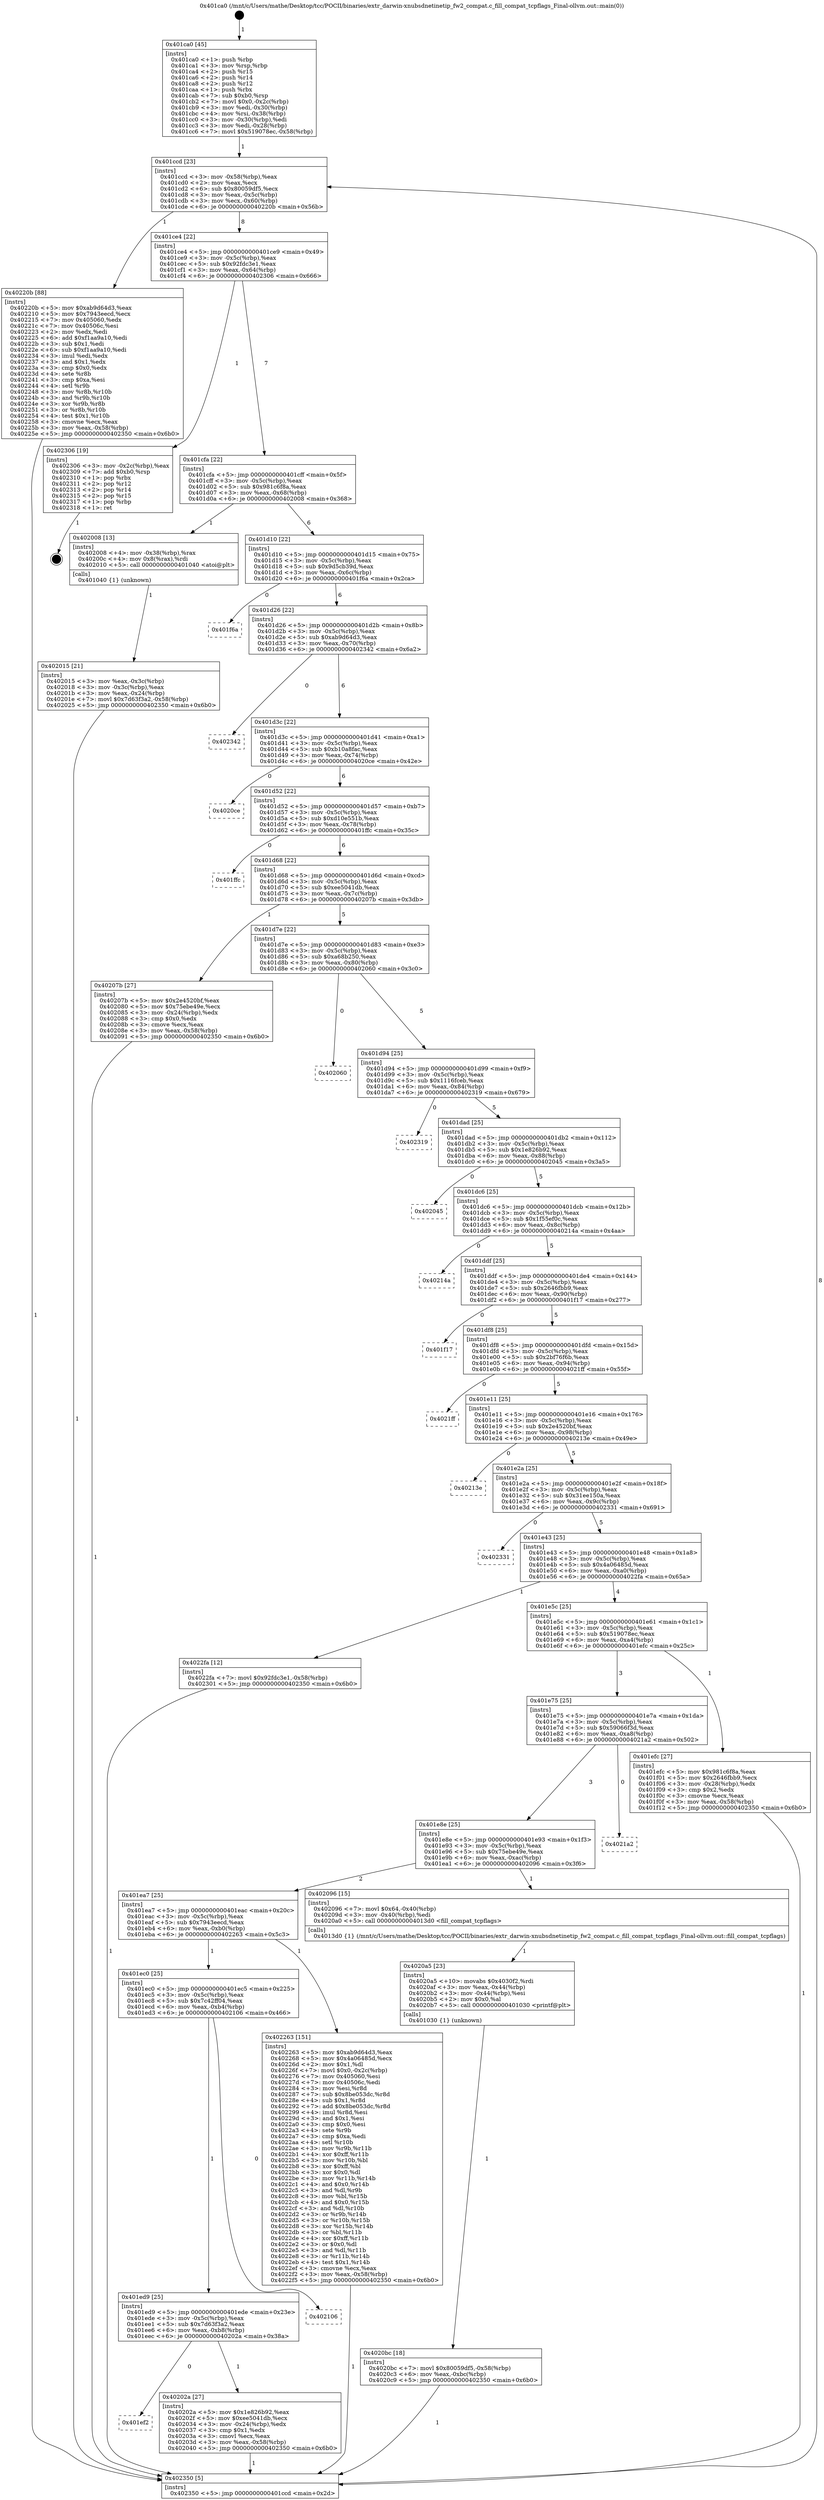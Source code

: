 digraph "0x401ca0" {
  label = "0x401ca0 (/mnt/c/Users/mathe/Desktop/tcc/POCII/binaries/extr_darwin-xnubsdnetinetip_fw2_compat.c_fill_compat_tcpflags_Final-ollvm.out::main(0))"
  labelloc = "t"
  node[shape=record]

  Entry [label="",width=0.3,height=0.3,shape=circle,fillcolor=black,style=filled]
  "0x401ccd" [label="{
     0x401ccd [23]\l
     | [instrs]\l
     &nbsp;&nbsp;0x401ccd \<+3\>: mov -0x58(%rbp),%eax\l
     &nbsp;&nbsp;0x401cd0 \<+2\>: mov %eax,%ecx\l
     &nbsp;&nbsp;0x401cd2 \<+6\>: sub $0x80059df5,%ecx\l
     &nbsp;&nbsp;0x401cd8 \<+3\>: mov %eax,-0x5c(%rbp)\l
     &nbsp;&nbsp;0x401cdb \<+3\>: mov %ecx,-0x60(%rbp)\l
     &nbsp;&nbsp;0x401cde \<+6\>: je 000000000040220b \<main+0x56b\>\l
  }"]
  "0x40220b" [label="{
     0x40220b [88]\l
     | [instrs]\l
     &nbsp;&nbsp;0x40220b \<+5\>: mov $0xab9d64d3,%eax\l
     &nbsp;&nbsp;0x402210 \<+5\>: mov $0x7943eecd,%ecx\l
     &nbsp;&nbsp;0x402215 \<+7\>: mov 0x405060,%edx\l
     &nbsp;&nbsp;0x40221c \<+7\>: mov 0x40506c,%esi\l
     &nbsp;&nbsp;0x402223 \<+2\>: mov %edx,%edi\l
     &nbsp;&nbsp;0x402225 \<+6\>: add $0xf1aa9a10,%edi\l
     &nbsp;&nbsp;0x40222b \<+3\>: sub $0x1,%edi\l
     &nbsp;&nbsp;0x40222e \<+6\>: sub $0xf1aa9a10,%edi\l
     &nbsp;&nbsp;0x402234 \<+3\>: imul %edi,%edx\l
     &nbsp;&nbsp;0x402237 \<+3\>: and $0x1,%edx\l
     &nbsp;&nbsp;0x40223a \<+3\>: cmp $0x0,%edx\l
     &nbsp;&nbsp;0x40223d \<+4\>: sete %r8b\l
     &nbsp;&nbsp;0x402241 \<+3\>: cmp $0xa,%esi\l
     &nbsp;&nbsp;0x402244 \<+4\>: setl %r9b\l
     &nbsp;&nbsp;0x402248 \<+3\>: mov %r8b,%r10b\l
     &nbsp;&nbsp;0x40224b \<+3\>: and %r9b,%r10b\l
     &nbsp;&nbsp;0x40224e \<+3\>: xor %r9b,%r8b\l
     &nbsp;&nbsp;0x402251 \<+3\>: or %r8b,%r10b\l
     &nbsp;&nbsp;0x402254 \<+4\>: test $0x1,%r10b\l
     &nbsp;&nbsp;0x402258 \<+3\>: cmovne %ecx,%eax\l
     &nbsp;&nbsp;0x40225b \<+3\>: mov %eax,-0x58(%rbp)\l
     &nbsp;&nbsp;0x40225e \<+5\>: jmp 0000000000402350 \<main+0x6b0\>\l
  }"]
  "0x401ce4" [label="{
     0x401ce4 [22]\l
     | [instrs]\l
     &nbsp;&nbsp;0x401ce4 \<+5\>: jmp 0000000000401ce9 \<main+0x49\>\l
     &nbsp;&nbsp;0x401ce9 \<+3\>: mov -0x5c(%rbp),%eax\l
     &nbsp;&nbsp;0x401cec \<+5\>: sub $0x92fdc3e1,%eax\l
     &nbsp;&nbsp;0x401cf1 \<+3\>: mov %eax,-0x64(%rbp)\l
     &nbsp;&nbsp;0x401cf4 \<+6\>: je 0000000000402306 \<main+0x666\>\l
  }"]
  Exit [label="",width=0.3,height=0.3,shape=circle,fillcolor=black,style=filled,peripheries=2]
  "0x402306" [label="{
     0x402306 [19]\l
     | [instrs]\l
     &nbsp;&nbsp;0x402306 \<+3\>: mov -0x2c(%rbp),%eax\l
     &nbsp;&nbsp;0x402309 \<+7\>: add $0xb0,%rsp\l
     &nbsp;&nbsp;0x402310 \<+1\>: pop %rbx\l
     &nbsp;&nbsp;0x402311 \<+2\>: pop %r12\l
     &nbsp;&nbsp;0x402313 \<+2\>: pop %r14\l
     &nbsp;&nbsp;0x402315 \<+2\>: pop %r15\l
     &nbsp;&nbsp;0x402317 \<+1\>: pop %rbp\l
     &nbsp;&nbsp;0x402318 \<+1\>: ret\l
  }"]
  "0x401cfa" [label="{
     0x401cfa [22]\l
     | [instrs]\l
     &nbsp;&nbsp;0x401cfa \<+5\>: jmp 0000000000401cff \<main+0x5f\>\l
     &nbsp;&nbsp;0x401cff \<+3\>: mov -0x5c(%rbp),%eax\l
     &nbsp;&nbsp;0x401d02 \<+5\>: sub $0x981c6f8a,%eax\l
     &nbsp;&nbsp;0x401d07 \<+3\>: mov %eax,-0x68(%rbp)\l
     &nbsp;&nbsp;0x401d0a \<+6\>: je 0000000000402008 \<main+0x368\>\l
  }"]
  "0x4020bc" [label="{
     0x4020bc [18]\l
     | [instrs]\l
     &nbsp;&nbsp;0x4020bc \<+7\>: movl $0x80059df5,-0x58(%rbp)\l
     &nbsp;&nbsp;0x4020c3 \<+6\>: mov %eax,-0xbc(%rbp)\l
     &nbsp;&nbsp;0x4020c9 \<+5\>: jmp 0000000000402350 \<main+0x6b0\>\l
  }"]
  "0x402008" [label="{
     0x402008 [13]\l
     | [instrs]\l
     &nbsp;&nbsp;0x402008 \<+4\>: mov -0x38(%rbp),%rax\l
     &nbsp;&nbsp;0x40200c \<+4\>: mov 0x8(%rax),%rdi\l
     &nbsp;&nbsp;0x402010 \<+5\>: call 0000000000401040 \<atoi@plt\>\l
     | [calls]\l
     &nbsp;&nbsp;0x401040 \{1\} (unknown)\l
  }"]
  "0x401d10" [label="{
     0x401d10 [22]\l
     | [instrs]\l
     &nbsp;&nbsp;0x401d10 \<+5\>: jmp 0000000000401d15 \<main+0x75\>\l
     &nbsp;&nbsp;0x401d15 \<+3\>: mov -0x5c(%rbp),%eax\l
     &nbsp;&nbsp;0x401d18 \<+5\>: sub $0x9d5cb39d,%eax\l
     &nbsp;&nbsp;0x401d1d \<+3\>: mov %eax,-0x6c(%rbp)\l
     &nbsp;&nbsp;0x401d20 \<+6\>: je 0000000000401f6a \<main+0x2ca\>\l
  }"]
  "0x4020a5" [label="{
     0x4020a5 [23]\l
     | [instrs]\l
     &nbsp;&nbsp;0x4020a5 \<+10\>: movabs $0x4030f2,%rdi\l
     &nbsp;&nbsp;0x4020af \<+3\>: mov %eax,-0x44(%rbp)\l
     &nbsp;&nbsp;0x4020b2 \<+3\>: mov -0x44(%rbp),%esi\l
     &nbsp;&nbsp;0x4020b5 \<+2\>: mov $0x0,%al\l
     &nbsp;&nbsp;0x4020b7 \<+5\>: call 0000000000401030 \<printf@plt\>\l
     | [calls]\l
     &nbsp;&nbsp;0x401030 \{1\} (unknown)\l
  }"]
  "0x401f6a" [label="{
     0x401f6a\l
  }", style=dashed]
  "0x401d26" [label="{
     0x401d26 [22]\l
     | [instrs]\l
     &nbsp;&nbsp;0x401d26 \<+5\>: jmp 0000000000401d2b \<main+0x8b\>\l
     &nbsp;&nbsp;0x401d2b \<+3\>: mov -0x5c(%rbp),%eax\l
     &nbsp;&nbsp;0x401d2e \<+5\>: sub $0xab9d64d3,%eax\l
     &nbsp;&nbsp;0x401d33 \<+3\>: mov %eax,-0x70(%rbp)\l
     &nbsp;&nbsp;0x401d36 \<+6\>: je 0000000000402342 \<main+0x6a2\>\l
  }"]
  "0x401ef2" [label="{
     0x401ef2\l
  }", style=dashed]
  "0x402342" [label="{
     0x402342\l
  }", style=dashed]
  "0x401d3c" [label="{
     0x401d3c [22]\l
     | [instrs]\l
     &nbsp;&nbsp;0x401d3c \<+5\>: jmp 0000000000401d41 \<main+0xa1\>\l
     &nbsp;&nbsp;0x401d41 \<+3\>: mov -0x5c(%rbp),%eax\l
     &nbsp;&nbsp;0x401d44 \<+5\>: sub $0xb10a8fac,%eax\l
     &nbsp;&nbsp;0x401d49 \<+3\>: mov %eax,-0x74(%rbp)\l
     &nbsp;&nbsp;0x401d4c \<+6\>: je 00000000004020ce \<main+0x42e\>\l
  }"]
  "0x40202a" [label="{
     0x40202a [27]\l
     | [instrs]\l
     &nbsp;&nbsp;0x40202a \<+5\>: mov $0x1e826b92,%eax\l
     &nbsp;&nbsp;0x40202f \<+5\>: mov $0xee5041db,%ecx\l
     &nbsp;&nbsp;0x402034 \<+3\>: mov -0x24(%rbp),%edx\l
     &nbsp;&nbsp;0x402037 \<+3\>: cmp $0x1,%edx\l
     &nbsp;&nbsp;0x40203a \<+3\>: cmovl %ecx,%eax\l
     &nbsp;&nbsp;0x40203d \<+3\>: mov %eax,-0x58(%rbp)\l
     &nbsp;&nbsp;0x402040 \<+5\>: jmp 0000000000402350 \<main+0x6b0\>\l
  }"]
  "0x4020ce" [label="{
     0x4020ce\l
  }", style=dashed]
  "0x401d52" [label="{
     0x401d52 [22]\l
     | [instrs]\l
     &nbsp;&nbsp;0x401d52 \<+5\>: jmp 0000000000401d57 \<main+0xb7\>\l
     &nbsp;&nbsp;0x401d57 \<+3\>: mov -0x5c(%rbp),%eax\l
     &nbsp;&nbsp;0x401d5a \<+5\>: sub $0xd10e551b,%eax\l
     &nbsp;&nbsp;0x401d5f \<+3\>: mov %eax,-0x78(%rbp)\l
     &nbsp;&nbsp;0x401d62 \<+6\>: je 0000000000401ffc \<main+0x35c\>\l
  }"]
  "0x401ed9" [label="{
     0x401ed9 [25]\l
     | [instrs]\l
     &nbsp;&nbsp;0x401ed9 \<+5\>: jmp 0000000000401ede \<main+0x23e\>\l
     &nbsp;&nbsp;0x401ede \<+3\>: mov -0x5c(%rbp),%eax\l
     &nbsp;&nbsp;0x401ee1 \<+5\>: sub $0x7d63f3a2,%eax\l
     &nbsp;&nbsp;0x401ee6 \<+6\>: mov %eax,-0xb8(%rbp)\l
     &nbsp;&nbsp;0x401eec \<+6\>: je 000000000040202a \<main+0x38a\>\l
  }"]
  "0x401ffc" [label="{
     0x401ffc\l
  }", style=dashed]
  "0x401d68" [label="{
     0x401d68 [22]\l
     | [instrs]\l
     &nbsp;&nbsp;0x401d68 \<+5\>: jmp 0000000000401d6d \<main+0xcd\>\l
     &nbsp;&nbsp;0x401d6d \<+3\>: mov -0x5c(%rbp),%eax\l
     &nbsp;&nbsp;0x401d70 \<+5\>: sub $0xee5041db,%eax\l
     &nbsp;&nbsp;0x401d75 \<+3\>: mov %eax,-0x7c(%rbp)\l
     &nbsp;&nbsp;0x401d78 \<+6\>: je 000000000040207b \<main+0x3db\>\l
  }"]
  "0x402106" [label="{
     0x402106\l
  }", style=dashed]
  "0x40207b" [label="{
     0x40207b [27]\l
     | [instrs]\l
     &nbsp;&nbsp;0x40207b \<+5\>: mov $0x2e4520bf,%eax\l
     &nbsp;&nbsp;0x402080 \<+5\>: mov $0x75ebe49e,%ecx\l
     &nbsp;&nbsp;0x402085 \<+3\>: mov -0x24(%rbp),%edx\l
     &nbsp;&nbsp;0x402088 \<+3\>: cmp $0x0,%edx\l
     &nbsp;&nbsp;0x40208b \<+3\>: cmove %ecx,%eax\l
     &nbsp;&nbsp;0x40208e \<+3\>: mov %eax,-0x58(%rbp)\l
     &nbsp;&nbsp;0x402091 \<+5\>: jmp 0000000000402350 \<main+0x6b0\>\l
  }"]
  "0x401d7e" [label="{
     0x401d7e [22]\l
     | [instrs]\l
     &nbsp;&nbsp;0x401d7e \<+5\>: jmp 0000000000401d83 \<main+0xe3\>\l
     &nbsp;&nbsp;0x401d83 \<+3\>: mov -0x5c(%rbp),%eax\l
     &nbsp;&nbsp;0x401d86 \<+5\>: sub $0xa68b250,%eax\l
     &nbsp;&nbsp;0x401d8b \<+3\>: mov %eax,-0x80(%rbp)\l
     &nbsp;&nbsp;0x401d8e \<+6\>: je 0000000000402060 \<main+0x3c0\>\l
  }"]
  "0x401ec0" [label="{
     0x401ec0 [25]\l
     | [instrs]\l
     &nbsp;&nbsp;0x401ec0 \<+5\>: jmp 0000000000401ec5 \<main+0x225\>\l
     &nbsp;&nbsp;0x401ec5 \<+3\>: mov -0x5c(%rbp),%eax\l
     &nbsp;&nbsp;0x401ec8 \<+5\>: sub $0x7c42ff04,%eax\l
     &nbsp;&nbsp;0x401ecd \<+6\>: mov %eax,-0xb4(%rbp)\l
     &nbsp;&nbsp;0x401ed3 \<+6\>: je 0000000000402106 \<main+0x466\>\l
  }"]
  "0x402060" [label="{
     0x402060\l
  }", style=dashed]
  "0x401d94" [label="{
     0x401d94 [25]\l
     | [instrs]\l
     &nbsp;&nbsp;0x401d94 \<+5\>: jmp 0000000000401d99 \<main+0xf9\>\l
     &nbsp;&nbsp;0x401d99 \<+3\>: mov -0x5c(%rbp),%eax\l
     &nbsp;&nbsp;0x401d9c \<+5\>: sub $0x1116fceb,%eax\l
     &nbsp;&nbsp;0x401da1 \<+6\>: mov %eax,-0x84(%rbp)\l
     &nbsp;&nbsp;0x401da7 \<+6\>: je 0000000000402319 \<main+0x679\>\l
  }"]
  "0x402263" [label="{
     0x402263 [151]\l
     | [instrs]\l
     &nbsp;&nbsp;0x402263 \<+5\>: mov $0xab9d64d3,%eax\l
     &nbsp;&nbsp;0x402268 \<+5\>: mov $0x4a06485d,%ecx\l
     &nbsp;&nbsp;0x40226d \<+2\>: mov $0x1,%dl\l
     &nbsp;&nbsp;0x40226f \<+7\>: movl $0x0,-0x2c(%rbp)\l
     &nbsp;&nbsp;0x402276 \<+7\>: mov 0x405060,%esi\l
     &nbsp;&nbsp;0x40227d \<+7\>: mov 0x40506c,%edi\l
     &nbsp;&nbsp;0x402284 \<+3\>: mov %esi,%r8d\l
     &nbsp;&nbsp;0x402287 \<+7\>: sub $0x8be053dc,%r8d\l
     &nbsp;&nbsp;0x40228e \<+4\>: sub $0x1,%r8d\l
     &nbsp;&nbsp;0x402292 \<+7\>: add $0x8be053dc,%r8d\l
     &nbsp;&nbsp;0x402299 \<+4\>: imul %r8d,%esi\l
     &nbsp;&nbsp;0x40229d \<+3\>: and $0x1,%esi\l
     &nbsp;&nbsp;0x4022a0 \<+3\>: cmp $0x0,%esi\l
     &nbsp;&nbsp;0x4022a3 \<+4\>: sete %r9b\l
     &nbsp;&nbsp;0x4022a7 \<+3\>: cmp $0xa,%edi\l
     &nbsp;&nbsp;0x4022aa \<+4\>: setl %r10b\l
     &nbsp;&nbsp;0x4022ae \<+3\>: mov %r9b,%r11b\l
     &nbsp;&nbsp;0x4022b1 \<+4\>: xor $0xff,%r11b\l
     &nbsp;&nbsp;0x4022b5 \<+3\>: mov %r10b,%bl\l
     &nbsp;&nbsp;0x4022b8 \<+3\>: xor $0xff,%bl\l
     &nbsp;&nbsp;0x4022bb \<+3\>: xor $0x0,%dl\l
     &nbsp;&nbsp;0x4022be \<+3\>: mov %r11b,%r14b\l
     &nbsp;&nbsp;0x4022c1 \<+4\>: and $0x0,%r14b\l
     &nbsp;&nbsp;0x4022c5 \<+3\>: and %dl,%r9b\l
     &nbsp;&nbsp;0x4022c8 \<+3\>: mov %bl,%r15b\l
     &nbsp;&nbsp;0x4022cb \<+4\>: and $0x0,%r15b\l
     &nbsp;&nbsp;0x4022cf \<+3\>: and %dl,%r10b\l
     &nbsp;&nbsp;0x4022d2 \<+3\>: or %r9b,%r14b\l
     &nbsp;&nbsp;0x4022d5 \<+3\>: or %r10b,%r15b\l
     &nbsp;&nbsp;0x4022d8 \<+3\>: xor %r15b,%r14b\l
     &nbsp;&nbsp;0x4022db \<+3\>: or %bl,%r11b\l
     &nbsp;&nbsp;0x4022de \<+4\>: xor $0xff,%r11b\l
     &nbsp;&nbsp;0x4022e2 \<+3\>: or $0x0,%dl\l
     &nbsp;&nbsp;0x4022e5 \<+3\>: and %dl,%r11b\l
     &nbsp;&nbsp;0x4022e8 \<+3\>: or %r11b,%r14b\l
     &nbsp;&nbsp;0x4022eb \<+4\>: test $0x1,%r14b\l
     &nbsp;&nbsp;0x4022ef \<+3\>: cmovne %ecx,%eax\l
     &nbsp;&nbsp;0x4022f2 \<+3\>: mov %eax,-0x58(%rbp)\l
     &nbsp;&nbsp;0x4022f5 \<+5\>: jmp 0000000000402350 \<main+0x6b0\>\l
  }"]
  "0x402319" [label="{
     0x402319\l
  }", style=dashed]
  "0x401dad" [label="{
     0x401dad [25]\l
     | [instrs]\l
     &nbsp;&nbsp;0x401dad \<+5\>: jmp 0000000000401db2 \<main+0x112\>\l
     &nbsp;&nbsp;0x401db2 \<+3\>: mov -0x5c(%rbp),%eax\l
     &nbsp;&nbsp;0x401db5 \<+5\>: sub $0x1e826b92,%eax\l
     &nbsp;&nbsp;0x401dba \<+6\>: mov %eax,-0x88(%rbp)\l
     &nbsp;&nbsp;0x401dc0 \<+6\>: je 0000000000402045 \<main+0x3a5\>\l
  }"]
  "0x401ea7" [label="{
     0x401ea7 [25]\l
     | [instrs]\l
     &nbsp;&nbsp;0x401ea7 \<+5\>: jmp 0000000000401eac \<main+0x20c\>\l
     &nbsp;&nbsp;0x401eac \<+3\>: mov -0x5c(%rbp),%eax\l
     &nbsp;&nbsp;0x401eaf \<+5\>: sub $0x7943eecd,%eax\l
     &nbsp;&nbsp;0x401eb4 \<+6\>: mov %eax,-0xb0(%rbp)\l
     &nbsp;&nbsp;0x401eba \<+6\>: je 0000000000402263 \<main+0x5c3\>\l
  }"]
  "0x402045" [label="{
     0x402045\l
  }", style=dashed]
  "0x401dc6" [label="{
     0x401dc6 [25]\l
     | [instrs]\l
     &nbsp;&nbsp;0x401dc6 \<+5\>: jmp 0000000000401dcb \<main+0x12b\>\l
     &nbsp;&nbsp;0x401dcb \<+3\>: mov -0x5c(%rbp),%eax\l
     &nbsp;&nbsp;0x401dce \<+5\>: sub $0x1f55ef0c,%eax\l
     &nbsp;&nbsp;0x401dd3 \<+6\>: mov %eax,-0x8c(%rbp)\l
     &nbsp;&nbsp;0x401dd9 \<+6\>: je 000000000040214a \<main+0x4aa\>\l
  }"]
  "0x402096" [label="{
     0x402096 [15]\l
     | [instrs]\l
     &nbsp;&nbsp;0x402096 \<+7\>: movl $0x64,-0x40(%rbp)\l
     &nbsp;&nbsp;0x40209d \<+3\>: mov -0x40(%rbp),%edi\l
     &nbsp;&nbsp;0x4020a0 \<+5\>: call 00000000004013d0 \<fill_compat_tcpflags\>\l
     | [calls]\l
     &nbsp;&nbsp;0x4013d0 \{1\} (/mnt/c/Users/mathe/Desktop/tcc/POCII/binaries/extr_darwin-xnubsdnetinetip_fw2_compat.c_fill_compat_tcpflags_Final-ollvm.out::fill_compat_tcpflags)\l
  }"]
  "0x40214a" [label="{
     0x40214a\l
  }", style=dashed]
  "0x401ddf" [label="{
     0x401ddf [25]\l
     | [instrs]\l
     &nbsp;&nbsp;0x401ddf \<+5\>: jmp 0000000000401de4 \<main+0x144\>\l
     &nbsp;&nbsp;0x401de4 \<+3\>: mov -0x5c(%rbp),%eax\l
     &nbsp;&nbsp;0x401de7 \<+5\>: sub $0x2646fbb9,%eax\l
     &nbsp;&nbsp;0x401dec \<+6\>: mov %eax,-0x90(%rbp)\l
     &nbsp;&nbsp;0x401df2 \<+6\>: je 0000000000401f17 \<main+0x277\>\l
  }"]
  "0x401e8e" [label="{
     0x401e8e [25]\l
     | [instrs]\l
     &nbsp;&nbsp;0x401e8e \<+5\>: jmp 0000000000401e93 \<main+0x1f3\>\l
     &nbsp;&nbsp;0x401e93 \<+3\>: mov -0x5c(%rbp),%eax\l
     &nbsp;&nbsp;0x401e96 \<+5\>: sub $0x75ebe49e,%eax\l
     &nbsp;&nbsp;0x401e9b \<+6\>: mov %eax,-0xac(%rbp)\l
     &nbsp;&nbsp;0x401ea1 \<+6\>: je 0000000000402096 \<main+0x3f6\>\l
  }"]
  "0x401f17" [label="{
     0x401f17\l
  }", style=dashed]
  "0x401df8" [label="{
     0x401df8 [25]\l
     | [instrs]\l
     &nbsp;&nbsp;0x401df8 \<+5\>: jmp 0000000000401dfd \<main+0x15d\>\l
     &nbsp;&nbsp;0x401dfd \<+3\>: mov -0x5c(%rbp),%eax\l
     &nbsp;&nbsp;0x401e00 \<+5\>: sub $0x2bf76f6b,%eax\l
     &nbsp;&nbsp;0x401e05 \<+6\>: mov %eax,-0x94(%rbp)\l
     &nbsp;&nbsp;0x401e0b \<+6\>: je 00000000004021ff \<main+0x55f\>\l
  }"]
  "0x4021a2" [label="{
     0x4021a2\l
  }", style=dashed]
  "0x4021ff" [label="{
     0x4021ff\l
  }", style=dashed]
  "0x401e11" [label="{
     0x401e11 [25]\l
     | [instrs]\l
     &nbsp;&nbsp;0x401e11 \<+5\>: jmp 0000000000401e16 \<main+0x176\>\l
     &nbsp;&nbsp;0x401e16 \<+3\>: mov -0x5c(%rbp),%eax\l
     &nbsp;&nbsp;0x401e19 \<+5\>: sub $0x2e4520bf,%eax\l
     &nbsp;&nbsp;0x401e1e \<+6\>: mov %eax,-0x98(%rbp)\l
     &nbsp;&nbsp;0x401e24 \<+6\>: je 000000000040213e \<main+0x49e\>\l
  }"]
  "0x402015" [label="{
     0x402015 [21]\l
     | [instrs]\l
     &nbsp;&nbsp;0x402015 \<+3\>: mov %eax,-0x3c(%rbp)\l
     &nbsp;&nbsp;0x402018 \<+3\>: mov -0x3c(%rbp),%eax\l
     &nbsp;&nbsp;0x40201b \<+3\>: mov %eax,-0x24(%rbp)\l
     &nbsp;&nbsp;0x40201e \<+7\>: movl $0x7d63f3a2,-0x58(%rbp)\l
     &nbsp;&nbsp;0x402025 \<+5\>: jmp 0000000000402350 \<main+0x6b0\>\l
  }"]
  "0x40213e" [label="{
     0x40213e\l
  }", style=dashed]
  "0x401e2a" [label="{
     0x401e2a [25]\l
     | [instrs]\l
     &nbsp;&nbsp;0x401e2a \<+5\>: jmp 0000000000401e2f \<main+0x18f\>\l
     &nbsp;&nbsp;0x401e2f \<+3\>: mov -0x5c(%rbp),%eax\l
     &nbsp;&nbsp;0x401e32 \<+5\>: sub $0x31ee150a,%eax\l
     &nbsp;&nbsp;0x401e37 \<+6\>: mov %eax,-0x9c(%rbp)\l
     &nbsp;&nbsp;0x401e3d \<+6\>: je 0000000000402331 \<main+0x691\>\l
  }"]
  "0x401ca0" [label="{
     0x401ca0 [45]\l
     | [instrs]\l
     &nbsp;&nbsp;0x401ca0 \<+1\>: push %rbp\l
     &nbsp;&nbsp;0x401ca1 \<+3\>: mov %rsp,%rbp\l
     &nbsp;&nbsp;0x401ca4 \<+2\>: push %r15\l
     &nbsp;&nbsp;0x401ca6 \<+2\>: push %r14\l
     &nbsp;&nbsp;0x401ca8 \<+2\>: push %r12\l
     &nbsp;&nbsp;0x401caa \<+1\>: push %rbx\l
     &nbsp;&nbsp;0x401cab \<+7\>: sub $0xb0,%rsp\l
     &nbsp;&nbsp;0x401cb2 \<+7\>: movl $0x0,-0x2c(%rbp)\l
     &nbsp;&nbsp;0x401cb9 \<+3\>: mov %edi,-0x30(%rbp)\l
     &nbsp;&nbsp;0x401cbc \<+4\>: mov %rsi,-0x38(%rbp)\l
     &nbsp;&nbsp;0x401cc0 \<+3\>: mov -0x30(%rbp),%edi\l
     &nbsp;&nbsp;0x401cc3 \<+3\>: mov %edi,-0x28(%rbp)\l
     &nbsp;&nbsp;0x401cc6 \<+7\>: movl $0x519078ec,-0x58(%rbp)\l
  }"]
  "0x402331" [label="{
     0x402331\l
  }", style=dashed]
  "0x401e43" [label="{
     0x401e43 [25]\l
     | [instrs]\l
     &nbsp;&nbsp;0x401e43 \<+5\>: jmp 0000000000401e48 \<main+0x1a8\>\l
     &nbsp;&nbsp;0x401e48 \<+3\>: mov -0x5c(%rbp),%eax\l
     &nbsp;&nbsp;0x401e4b \<+5\>: sub $0x4a06485d,%eax\l
     &nbsp;&nbsp;0x401e50 \<+6\>: mov %eax,-0xa0(%rbp)\l
     &nbsp;&nbsp;0x401e56 \<+6\>: je 00000000004022fa \<main+0x65a\>\l
  }"]
  "0x402350" [label="{
     0x402350 [5]\l
     | [instrs]\l
     &nbsp;&nbsp;0x402350 \<+5\>: jmp 0000000000401ccd \<main+0x2d\>\l
  }"]
  "0x4022fa" [label="{
     0x4022fa [12]\l
     | [instrs]\l
     &nbsp;&nbsp;0x4022fa \<+7\>: movl $0x92fdc3e1,-0x58(%rbp)\l
     &nbsp;&nbsp;0x402301 \<+5\>: jmp 0000000000402350 \<main+0x6b0\>\l
  }"]
  "0x401e5c" [label="{
     0x401e5c [25]\l
     | [instrs]\l
     &nbsp;&nbsp;0x401e5c \<+5\>: jmp 0000000000401e61 \<main+0x1c1\>\l
     &nbsp;&nbsp;0x401e61 \<+3\>: mov -0x5c(%rbp),%eax\l
     &nbsp;&nbsp;0x401e64 \<+5\>: sub $0x519078ec,%eax\l
     &nbsp;&nbsp;0x401e69 \<+6\>: mov %eax,-0xa4(%rbp)\l
     &nbsp;&nbsp;0x401e6f \<+6\>: je 0000000000401efc \<main+0x25c\>\l
  }"]
  "0x401e75" [label="{
     0x401e75 [25]\l
     | [instrs]\l
     &nbsp;&nbsp;0x401e75 \<+5\>: jmp 0000000000401e7a \<main+0x1da\>\l
     &nbsp;&nbsp;0x401e7a \<+3\>: mov -0x5c(%rbp),%eax\l
     &nbsp;&nbsp;0x401e7d \<+5\>: sub $0x59066f3d,%eax\l
     &nbsp;&nbsp;0x401e82 \<+6\>: mov %eax,-0xa8(%rbp)\l
     &nbsp;&nbsp;0x401e88 \<+6\>: je 00000000004021a2 \<main+0x502\>\l
  }"]
  "0x401efc" [label="{
     0x401efc [27]\l
     | [instrs]\l
     &nbsp;&nbsp;0x401efc \<+5\>: mov $0x981c6f8a,%eax\l
     &nbsp;&nbsp;0x401f01 \<+5\>: mov $0x2646fbb9,%ecx\l
     &nbsp;&nbsp;0x401f06 \<+3\>: mov -0x28(%rbp),%edx\l
     &nbsp;&nbsp;0x401f09 \<+3\>: cmp $0x2,%edx\l
     &nbsp;&nbsp;0x401f0c \<+3\>: cmovne %ecx,%eax\l
     &nbsp;&nbsp;0x401f0f \<+3\>: mov %eax,-0x58(%rbp)\l
     &nbsp;&nbsp;0x401f12 \<+5\>: jmp 0000000000402350 \<main+0x6b0\>\l
  }"]
  Entry -> "0x401ca0" [label=" 1"]
  "0x401ccd" -> "0x40220b" [label=" 1"]
  "0x401ccd" -> "0x401ce4" [label=" 8"]
  "0x402306" -> Exit [label=" 1"]
  "0x401ce4" -> "0x402306" [label=" 1"]
  "0x401ce4" -> "0x401cfa" [label=" 7"]
  "0x4022fa" -> "0x402350" [label=" 1"]
  "0x401cfa" -> "0x402008" [label=" 1"]
  "0x401cfa" -> "0x401d10" [label=" 6"]
  "0x402263" -> "0x402350" [label=" 1"]
  "0x401d10" -> "0x401f6a" [label=" 0"]
  "0x401d10" -> "0x401d26" [label=" 6"]
  "0x40220b" -> "0x402350" [label=" 1"]
  "0x401d26" -> "0x402342" [label=" 0"]
  "0x401d26" -> "0x401d3c" [label=" 6"]
  "0x4020bc" -> "0x402350" [label=" 1"]
  "0x401d3c" -> "0x4020ce" [label=" 0"]
  "0x401d3c" -> "0x401d52" [label=" 6"]
  "0x4020a5" -> "0x4020bc" [label=" 1"]
  "0x401d52" -> "0x401ffc" [label=" 0"]
  "0x401d52" -> "0x401d68" [label=" 6"]
  "0x40207b" -> "0x402350" [label=" 1"]
  "0x401d68" -> "0x40207b" [label=" 1"]
  "0x401d68" -> "0x401d7e" [label=" 5"]
  "0x40202a" -> "0x402350" [label=" 1"]
  "0x401d7e" -> "0x402060" [label=" 0"]
  "0x401d7e" -> "0x401d94" [label=" 5"]
  "0x401ed9" -> "0x40202a" [label=" 1"]
  "0x401d94" -> "0x402319" [label=" 0"]
  "0x401d94" -> "0x401dad" [label=" 5"]
  "0x402096" -> "0x4020a5" [label=" 1"]
  "0x401dad" -> "0x402045" [label=" 0"]
  "0x401dad" -> "0x401dc6" [label=" 5"]
  "0x401ec0" -> "0x402106" [label=" 0"]
  "0x401dc6" -> "0x40214a" [label=" 0"]
  "0x401dc6" -> "0x401ddf" [label=" 5"]
  "0x401ed9" -> "0x401ef2" [label=" 0"]
  "0x401ddf" -> "0x401f17" [label=" 0"]
  "0x401ddf" -> "0x401df8" [label=" 5"]
  "0x401ea7" -> "0x402263" [label=" 1"]
  "0x401df8" -> "0x4021ff" [label=" 0"]
  "0x401df8" -> "0x401e11" [label=" 5"]
  "0x401ec0" -> "0x401ed9" [label=" 1"]
  "0x401e11" -> "0x40213e" [label=" 0"]
  "0x401e11" -> "0x401e2a" [label=" 5"]
  "0x401e8e" -> "0x402096" [label=" 1"]
  "0x401e2a" -> "0x402331" [label=" 0"]
  "0x401e2a" -> "0x401e43" [label=" 5"]
  "0x401ea7" -> "0x401ec0" [label=" 1"]
  "0x401e43" -> "0x4022fa" [label=" 1"]
  "0x401e43" -> "0x401e5c" [label=" 4"]
  "0x401e75" -> "0x401e8e" [label=" 3"]
  "0x401e5c" -> "0x401efc" [label=" 1"]
  "0x401e5c" -> "0x401e75" [label=" 3"]
  "0x401efc" -> "0x402350" [label=" 1"]
  "0x401ca0" -> "0x401ccd" [label=" 1"]
  "0x402350" -> "0x401ccd" [label=" 8"]
  "0x402008" -> "0x402015" [label=" 1"]
  "0x402015" -> "0x402350" [label=" 1"]
  "0x401e8e" -> "0x401ea7" [label=" 2"]
  "0x401e75" -> "0x4021a2" [label=" 0"]
}
